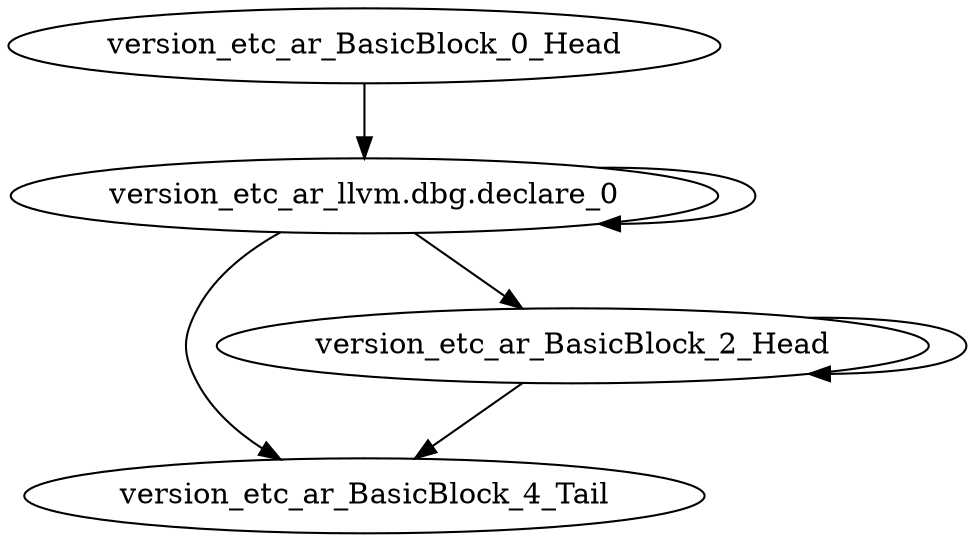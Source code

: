 digraph G {
    "version_etc_ar_llvm.dbg.declare_0" -> "version_etc_ar_llvm.dbg.declare_0"
    "version_etc_ar_llvm.dbg.declare_0" -> "version_etc_ar_BasicBlock_4_Tail"
    "version_etc_ar_llvm.dbg.declare_0" -> "version_etc_ar_BasicBlock_2_Head"
    "version_etc_ar_BasicBlock_0_Head" -> "version_etc_ar_llvm.dbg.declare_0"
    "version_etc_ar_BasicBlock_2_Head" -> "version_etc_ar_BasicBlock_4_Tail"
    "version_etc_ar_BasicBlock_2_Head" -> "version_etc_ar_BasicBlock_2_Head"
}
